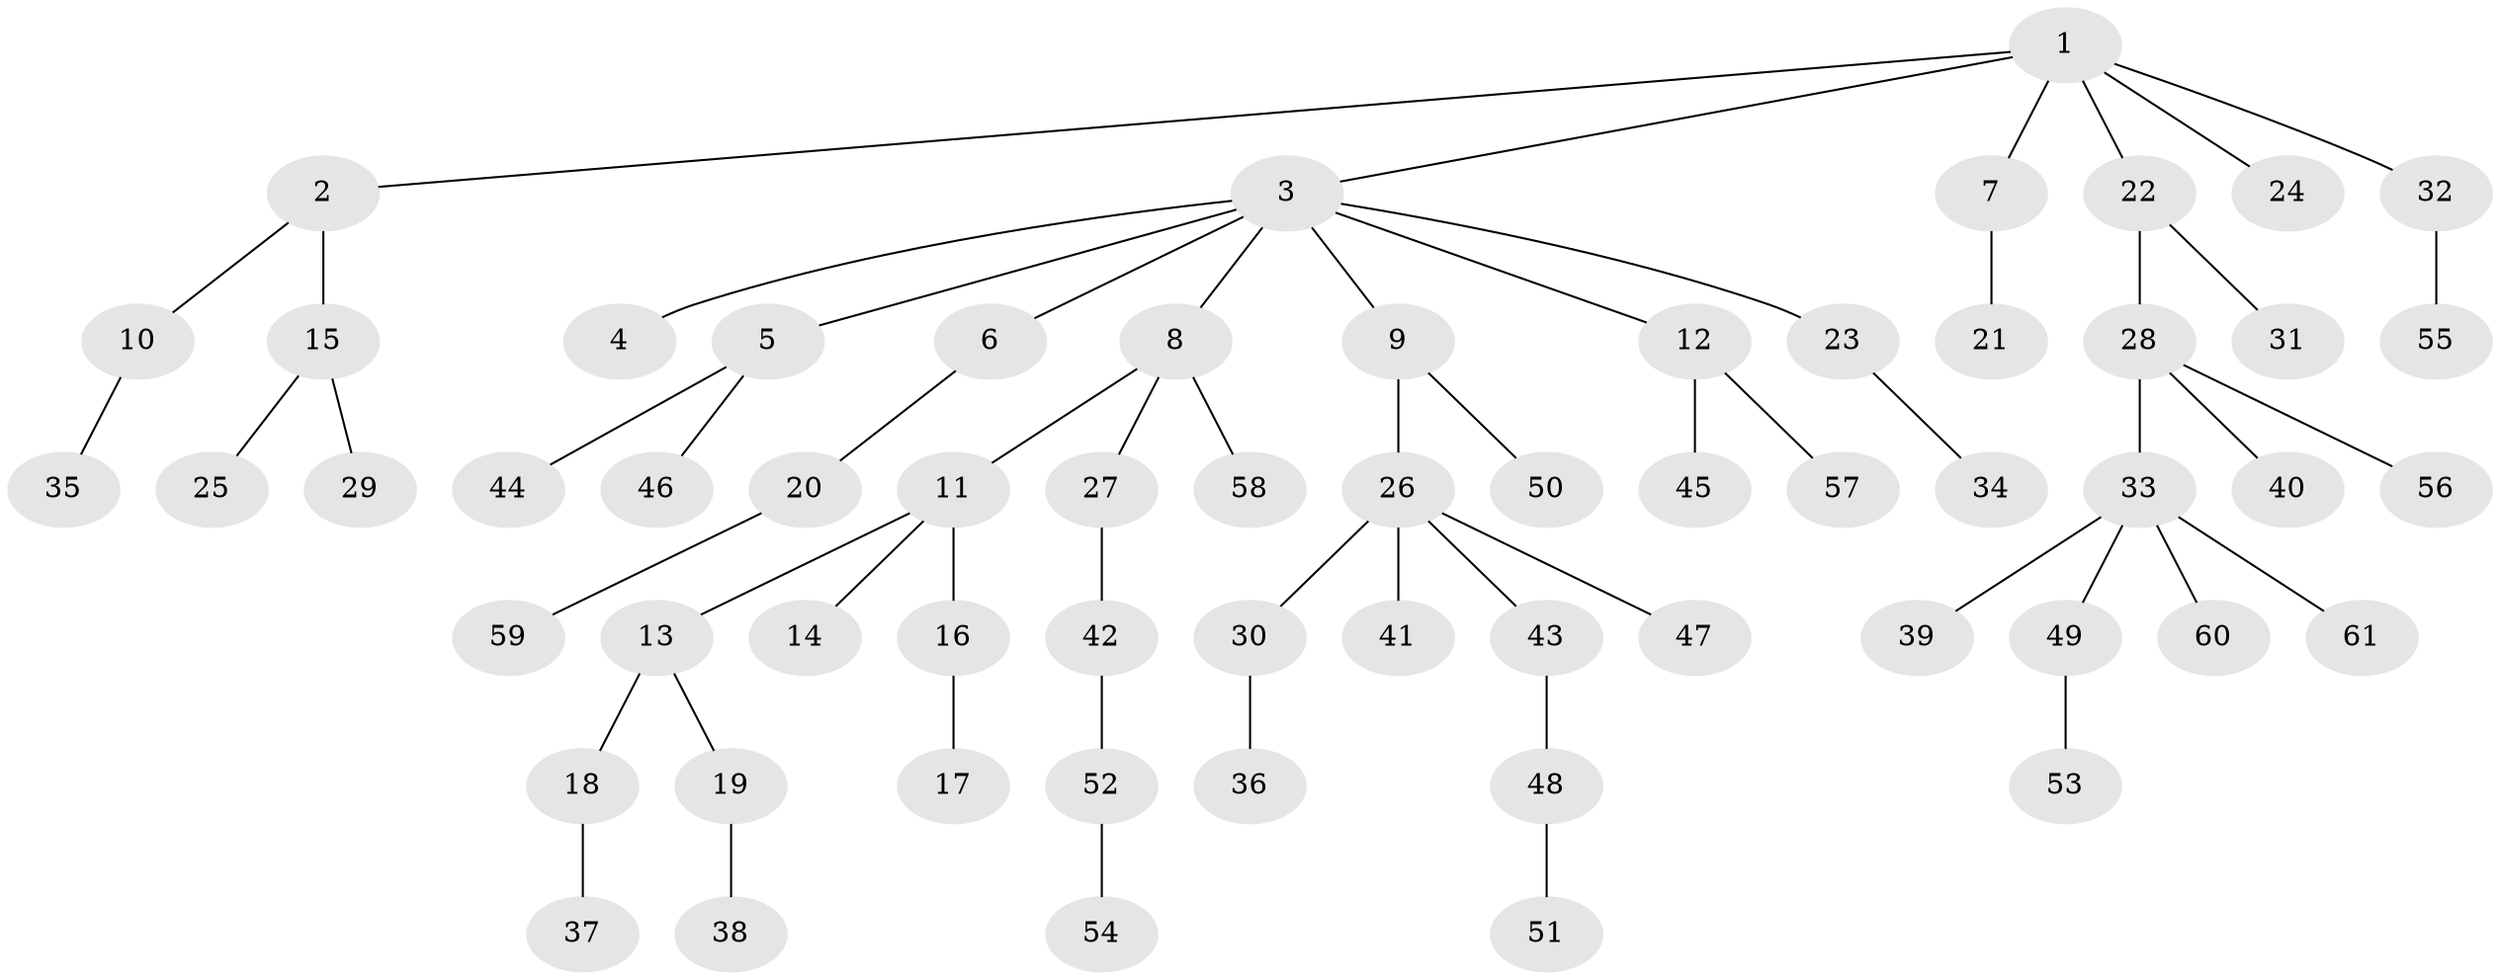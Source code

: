 // coarse degree distribution, {7: 0.02702702702702703, 2: 0.24324324324324326, 3: 0.13513513513513514, 1: 0.5135135135135135, 5: 0.02702702702702703, 4: 0.05405405405405406}
// Generated by graph-tools (version 1.1) at 2025/37/03/04/25 23:37:16]
// undirected, 61 vertices, 60 edges
graph export_dot {
  node [color=gray90,style=filled];
  1;
  2;
  3;
  4;
  5;
  6;
  7;
  8;
  9;
  10;
  11;
  12;
  13;
  14;
  15;
  16;
  17;
  18;
  19;
  20;
  21;
  22;
  23;
  24;
  25;
  26;
  27;
  28;
  29;
  30;
  31;
  32;
  33;
  34;
  35;
  36;
  37;
  38;
  39;
  40;
  41;
  42;
  43;
  44;
  45;
  46;
  47;
  48;
  49;
  50;
  51;
  52;
  53;
  54;
  55;
  56;
  57;
  58;
  59;
  60;
  61;
  1 -- 2;
  1 -- 3;
  1 -- 7;
  1 -- 22;
  1 -- 24;
  1 -- 32;
  2 -- 10;
  2 -- 15;
  3 -- 4;
  3 -- 5;
  3 -- 6;
  3 -- 8;
  3 -- 9;
  3 -- 12;
  3 -- 23;
  5 -- 44;
  5 -- 46;
  6 -- 20;
  7 -- 21;
  8 -- 11;
  8 -- 27;
  8 -- 58;
  9 -- 26;
  9 -- 50;
  10 -- 35;
  11 -- 13;
  11 -- 14;
  11 -- 16;
  12 -- 45;
  12 -- 57;
  13 -- 18;
  13 -- 19;
  15 -- 25;
  15 -- 29;
  16 -- 17;
  18 -- 37;
  19 -- 38;
  20 -- 59;
  22 -- 28;
  22 -- 31;
  23 -- 34;
  26 -- 30;
  26 -- 41;
  26 -- 43;
  26 -- 47;
  27 -- 42;
  28 -- 33;
  28 -- 40;
  28 -- 56;
  30 -- 36;
  32 -- 55;
  33 -- 39;
  33 -- 49;
  33 -- 60;
  33 -- 61;
  42 -- 52;
  43 -- 48;
  48 -- 51;
  49 -- 53;
  52 -- 54;
}
